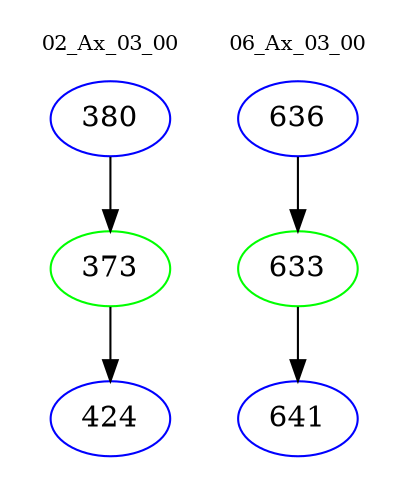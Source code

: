 digraph{
subgraph cluster_0 {
color = white
label = "02_Ax_03_00";
fontsize=10;
T0_380 [label="380", color="blue"]
T0_380 -> T0_373 [color="black"]
T0_373 [label="373", color="green"]
T0_373 -> T0_424 [color="black"]
T0_424 [label="424", color="blue"]
}
subgraph cluster_1 {
color = white
label = "06_Ax_03_00";
fontsize=10;
T1_636 [label="636", color="blue"]
T1_636 -> T1_633 [color="black"]
T1_633 [label="633", color="green"]
T1_633 -> T1_641 [color="black"]
T1_641 [label="641", color="blue"]
}
}
